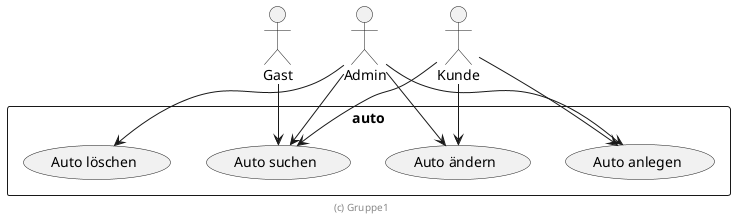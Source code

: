 @startuml Use Cases

actor Gast
actor Admin
actor Kunde

rectangle auto {
    Gast --> (Auto suchen)
    Admin --> (Auto suchen)
    Admin --> (Auto anlegen)
    Admin --> (Auto ändern)
    Admin --> (Auto löschen)
    Kunde --> (Auto suchen)
    Kunde --> (Auto anlegen)
    Kunde --> (Auto ändern)
}

footer (c) Gruppe1

@enduml
